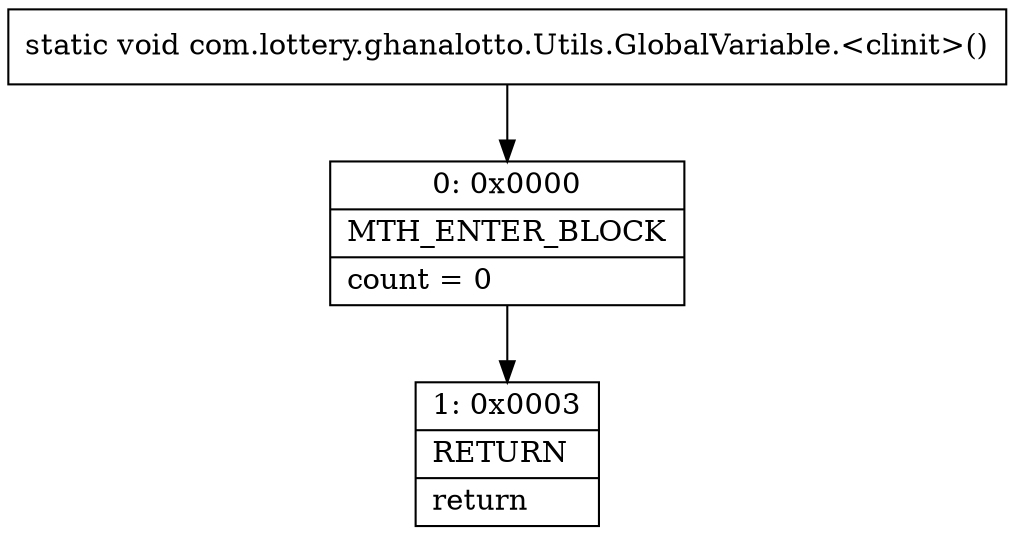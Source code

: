 digraph "CFG forcom.lottery.ghanalotto.Utils.GlobalVariable.\<clinit\>()V" {
Node_0 [shape=record,label="{0\:\ 0x0000|MTH_ENTER_BLOCK\l|count = 0\l}"];
Node_1 [shape=record,label="{1\:\ 0x0003|RETURN\l|return\l}"];
MethodNode[shape=record,label="{static void com.lottery.ghanalotto.Utils.GlobalVariable.\<clinit\>() }"];
MethodNode -> Node_0;
Node_0 -> Node_1;
}


